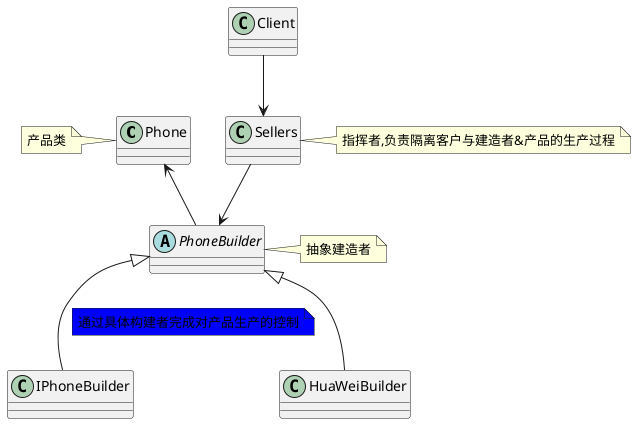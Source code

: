 @startuml
'https://plantuml.com/class-diagram

class Phone
note left of Phone
    产品类
end note
abstract class PhoneBuilder
note right of PhoneBuilder
    抽象建造者
end note
class Sellers
note right of Sellers
    指挥者,负责隔离客户与建造者&产品的生产过程
end note
class IPhoneBuilder
class HuaWeiBuilder
class Client

Phone <-- PhoneBuilder
PhoneBuilder <|-- IPhoneBuilder
note right on link #blue
    通过具体构建者完成对产品生产的控制
end note
PhoneBuilder <|-- HuaWeiBuilder

Client --> Sellers
Sellers --> PhoneBuilder
@enduml